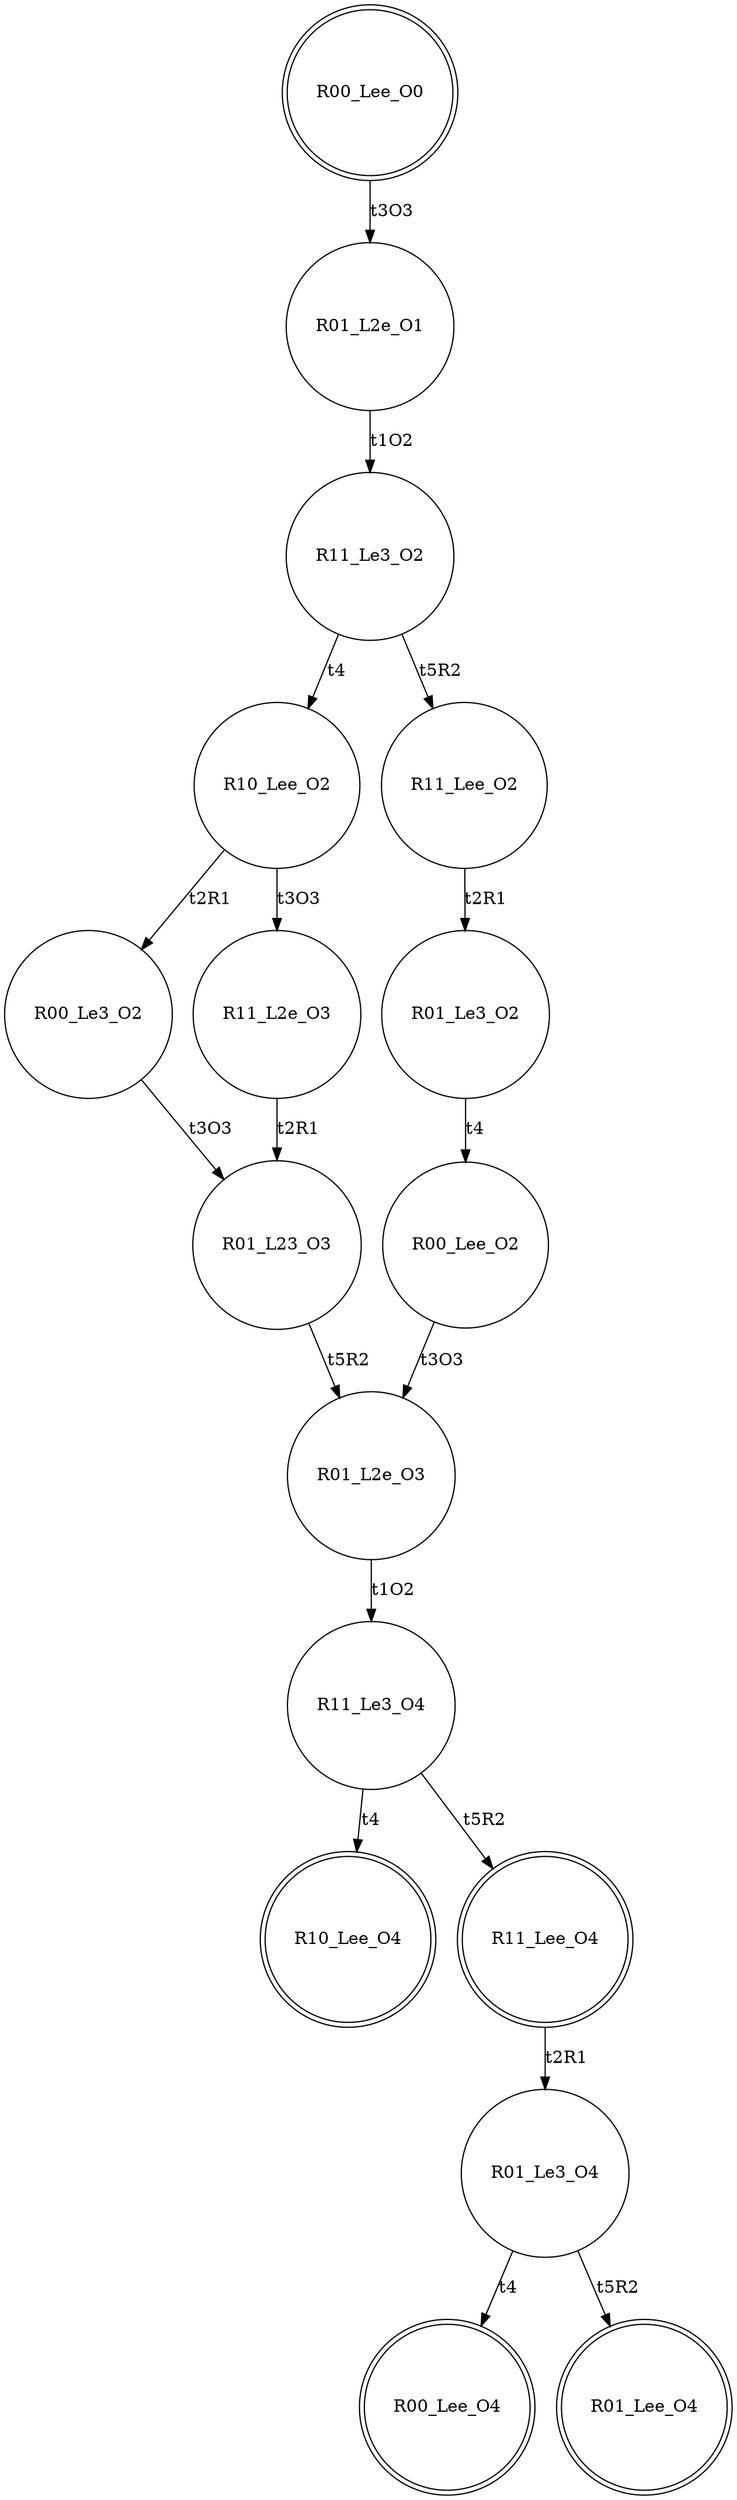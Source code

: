 digraph "SCinput/e" {
node [shape=doublecircle]; R00_Lee_O0 ;
node [shape=circle]; R01_L2e_O1 ;
node [shape=circle]; R11_Le3_O2 ;
node [shape=circle]; R10_Lee_O2 ;
node [shape=circle]; R00_Le3_O2 ;
node [shape=circle]; R01_L23_O3 ;
node [shape=circle]; R01_L2e_O3 ;
node [shape=circle]; R11_Le3_O4 ;
node [shape=doublecircle]; R10_Lee_O4 ;
node [shape=doublecircle]; R11_Lee_O4 ;
node [shape=circle]; R01_Le3_O4 ;
node [shape=doublecircle]; R00_Lee_O4 ;
node [shape=doublecircle]; R01_Lee_O4 ;
node [shape=circle]; R11_L2e_O3 ;
node [shape=circle]; R11_Lee_O2 ;
node [shape=circle]; R01_Le3_O2 ;
node [shape=circle]; R00_Lee_O2 ;
R00_Lee_O0 -> R01_L2e_O1 [label=t3O3]
R01_L2e_O1 -> R11_Le3_O2 [label=t1O2]
R11_Le3_O2 -> R11_Lee_O2 [label=t5R2]
R11_Le3_O2 -> R10_Lee_O2 [label=t4]
R10_Lee_O2 -> R11_L2e_O3 [label=t3O3]
R10_Lee_O2 -> R00_Le3_O2 [label=t2R1]
R00_Le3_O2 -> R01_L23_O3 [label=t3O3]
R01_L23_O3 -> R01_L2e_O3 [label=t5R2]
R01_L2e_O3 -> R11_Le3_O4 [label=t1O2]
R11_Le3_O4 -> R11_Lee_O4 [label=t5R2]
R11_Le3_O4 -> R10_Lee_O4 [label=t4]
R11_Lee_O4 -> R01_Le3_O4 [label=t2R1]
R01_Le3_O4 -> R01_Lee_O4 [label=t5R2]
R01_Le3_O4 -> R00_Lee_O4 [label=t4]
R11_L2e_O3 -> R01_L23_O3 [label=t2R1]
R11_Lee_O2 -> R01_Le3_O2 [label=t2R1]
R01_Le3_O2 -> R00_Lee_O2 [label=t4]
R00_Lee_O2 -> R01_L2e_O3 [label=t3O3]
}